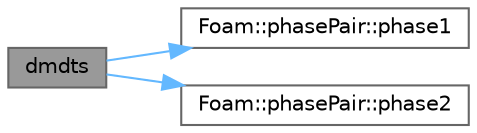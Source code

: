 digraph "dmdts"
{
 // LATEX_PDF_SIZE
  bgcolor="transparent";
  edge [fontname=Helvetica,fontsize=10,labelfontname=Helvetica,labelfontsize=10];
  node [fontname=Helvetica,fontsize=10,shape=box,height=0.2,width=0.4];
  rankdir="LR";
  Node1 [id="Node000001",label="dmdts",height=0.2,width=0.4,color="gray40", fillcolor="grey60", style="filled", fontcolor="black",tooltip=" "];
  Node1 -> Node2 [id="edge1_Node000001_Node000002",color="steelblue1",style="solid",tooltip=" "];
  Node2 [id="Node000002",label="Foam::phasePair::phase1",height=0.2,width=0.4,color="grey40", fillcolor="white", style="filled",URL="$classFoam_1_1phasePair.html#aeb4e04c889563b7c9e388cee105e9b42",tooltip=" "];
  Node1 -> Node3 [id="edge2_Node000001_Node000003",color="steelblue1",style="solid",tooltip=" "];
  Node3 [id="Node000003",label="Foam::phasePair::phase2",height=0.2,width=0.4,color="grey40", fillcolor="white", style="filled",URL="$classFoam_1_1phasePair.html#aeb856b611bb2f740db6b08a2c1ac004e",tooltip=" "];
}
